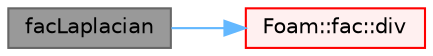 digraph "facLaplacian"
{
 // LATEX_PDF_SIZE
  bgcolor="transparent";
  edge [fontname=Helvetica,fontsize=10,labelfontname=Helvetica,labelfontsize=10];
  node [fontname=Helvetica,fontsize=10,shape=box,height=0.2,width=0.4];
  rankdir="LR";
  Node1 [id="Node000001",label="facLaplacian",height=0.2,width=0.4,color="gray40", fillcolor="grey60", style="filled", fontcolor="black",tooltip=" "];
  Node1 -> Node2 [id="edge1_Node000001_Node000002",color="steelblue1",style="solid",tooltip=" "];
  Node2 [id="Node000002",label="Foam::fac::div",height=0.2,width=0.4,color="red", fillcolor="#FFF0F0", style="filled",URL="$namespaceFoam_1_1fac.html#a7f47cf8d21bf98bf234866e4efeab057",tooltip=" "];
}
